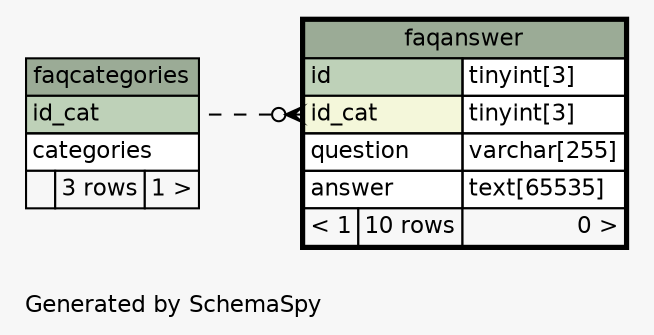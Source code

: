// dot 2.38.0 on Mac OS X 10.9.4
// SchemaSpy rev 590
digraph "impliedTwoDegreesRelationshipsDiagram" {
  graph [
    rankdir="RL"
    bgcolor="#f7f7f7"
    label="\nGenerated by SchemaSpy"
    labeljust="l"
    nodesep="0.18"
    ranksep="0.46"
    fontname="Helvetica"
    fontsize="11"
  ];
  node [
    fontname="Helvetica"
    fontsize="11"
    shape="plaintext"
  ];
  edge [
    arrowsize="0.8"
  ];
  "faqanswer":"id_cat":w -> "faqcategories":"id_cat":e [arrowhead=none dir=back arrowtail=crowodot style=dashed];
  "faqanswer" [
    label=<
    <TABLE BORDER="2" CELLBORDER="1" CELLSPACING="0" BGCOLOR="#ffffff">
      <TR><TD COLSPAN="3" BGCOLOR="#9bab96" ALIGN="CENTER">faqanswer</TD></TR>
      <TR><TD PORT="id" COLSPAN="2" BGCOLOR="#bed1b8" ALIGN="LEFT">id</TD><TD PORT="id.type" ALIGN="LEFT">tinyint[3]</TD></TR>
      <TR><TD PORT="id_cat" COLSPAN="2" BGCOLOR="#f4f7da" ALIGN="LEFT">id_cat</TD><TD PORT="id_cat.type" ALIGN="LEFT">tinyint[3]</TD></TR>
      <TR><TD PORT="question" COLSPAN="2" ALIGN="LEFT">question</TD><TD PORT="question.type" ALIGN="LEFT">varchar[255]</TD></TR>
      <TR><TD PORT="answer" COLSPAN="2" ALIGN="LEFT">answer</TD><TD PORT="answer.type" ALIGN="LEFT">text[65535]</TD></TR>
      <TR><TD ALIGN="LEFT" BGCOLOR="#f7f7f7">&lt; 1</TD><TD ALIGN="RIGHT" BGCOLOR="#f7f7f7">10 rows</TD><TD ALIGN="RIGHT" BGCOLOR="#f7f7f7">0 &gt;</TD></TR>
    </TABLE>>
    URL="faqanswer.html"
    tooltip="faqanswer"
  ];
  "faqcategories" [
    label=<
    <TABLE BORDER="0" CELLBORDER="1" CELLSPACING="0" BGCOLOR="#ffffff">
      <TR><TD COLSPAN="3" BGCOLOR="#9bab96" ALIGN="CENTER">faqcategories</TD></TR>
      <TR><TD PORT="id_cat" COLSPAN="3" BGCOLOR="#bed1b8" ALIGN="LEFT">id_cat</TD></TR>
      <TR><TD PORT="categories" COLSPAN="3" ALIGN="LEFT">categories</TD></TR>
      <TR><TD ALIGN="LEFT" BGCOLOR="#f7f7f7">  </TD><TD ALIGN="RIGHT" BGCOLOR="#f7f7f7">3 rows</TD><TD ALIGN="RIGHT" BGCOLOR="#f7f7f7">1 &gt;</TD></TR>
    </TABLE>>
    URL="faqcategories.html"
    tooltip="faqcategories"
  ];
}
